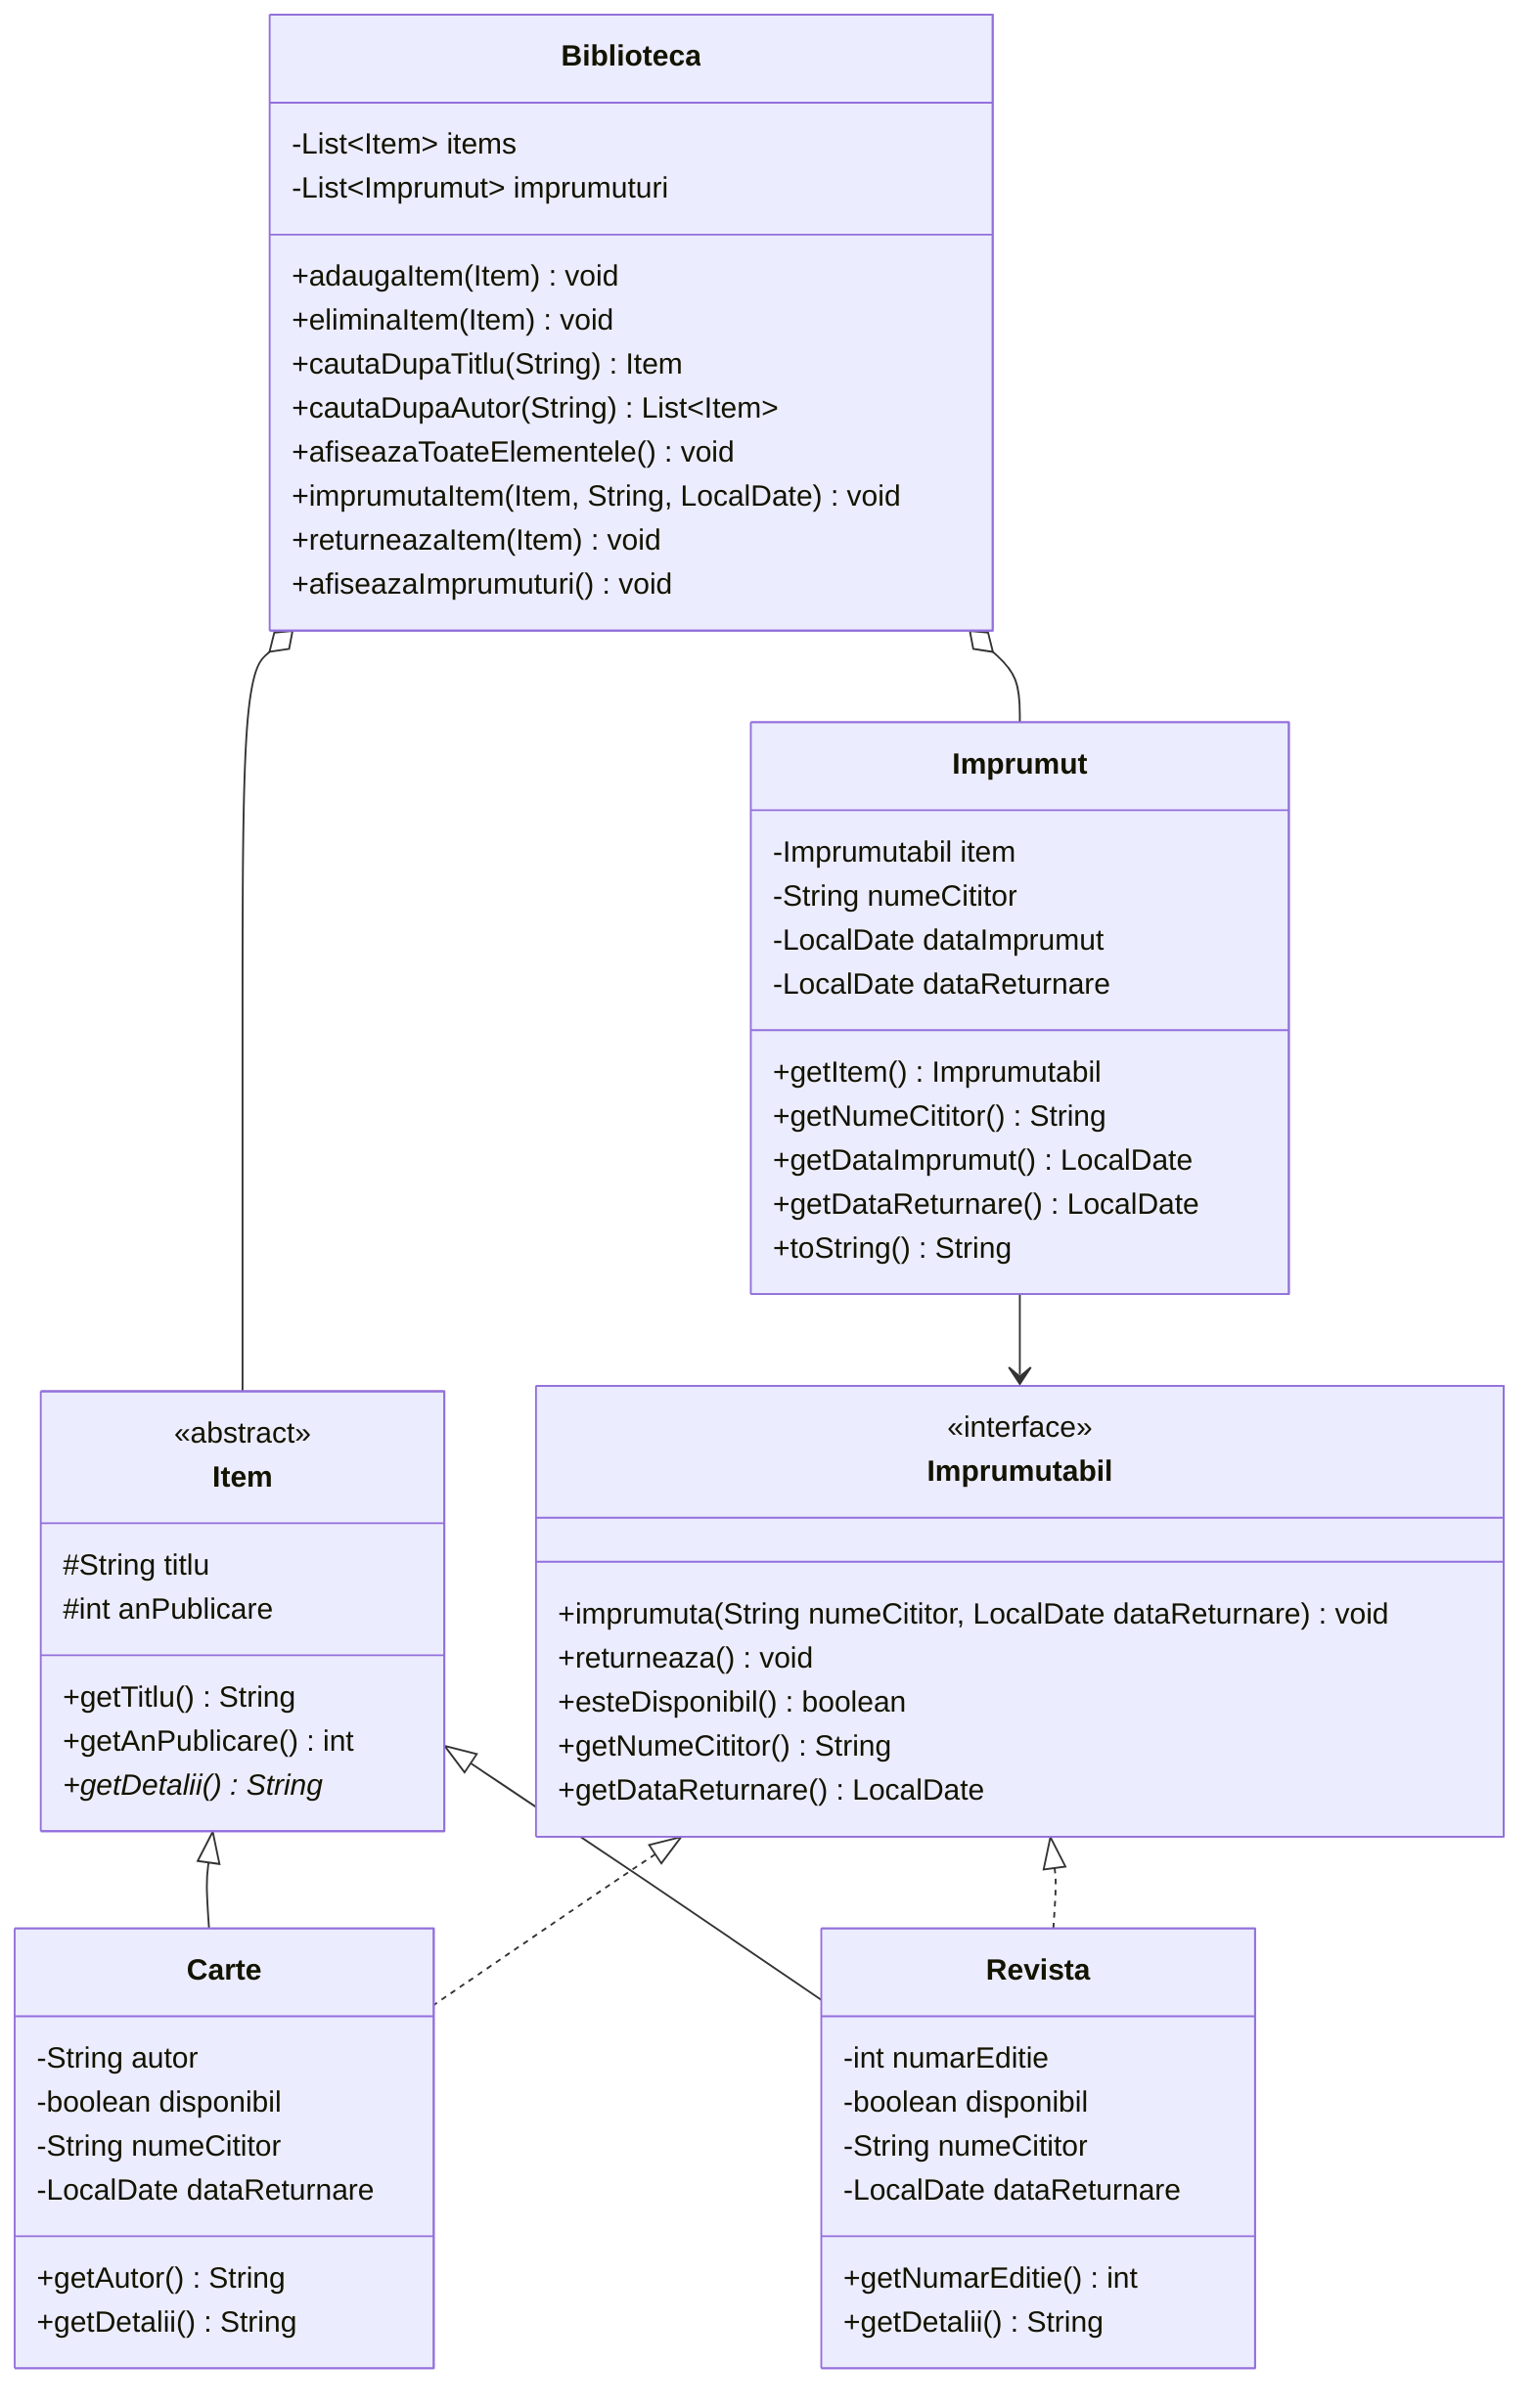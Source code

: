 classDiagram
    class Item {
        <<abstract>>
        #String titlu
        #int anPublicare
        +getTitlu() String
        +getAnPublicare() int
        +getDetalii()* String
    }

    class Imprumutabil {
        <<interface>>
        +imprumuta(String numeCititor, LocalDate dataReturnare) void
        +returneaza() void
        +esteDisponibil() boolean
        +getNumeCititor() String
        +getDataReturnare() LocalDate
    }

    class Carte {
        -String autor
        -boolean disponibil
        -String numeCititor
        -LocalDate dataReturnare
        +getAutor() String
        +getDetalii() String
    }

    class Revista {
        -int numarEditie
        -boolean disponibil
        -String numeCititor
        -LocalDate dataReturnare
        +getNumarEditie() int
        +getDetalii() String
    }

    class Imprumut {
        -Imprumutabil item
        -String numeCititor
        -LocalDate dataImprumut
        -LocalDate dataReturnare
        +getItem() Imprumutabil
        +getNumeCititor() String
        +getDataImprumut() LocalDate
        +getDataReturnare() LocalDate
        +toString() String
    }

    class Biblioteca {
        -List~Item~ items
        -List~Imprumut~ imprumuturi
        +adaugaItem(Item) void
        +eliminaItem(Item) void
        +cautaDupaTitlu(String) Item
        +cautaDupaAutor(String) List~Item~
        +afiseazaToateElementele() void
        +imprumutaItem(Item, String, LocalDate) void
        +returneazaItem(Item) void
        +afiseazaImprumuturi() void
    }

    Item <|-- Carte
    Item <|-- Revista
    Imprumutabil <|.. Carte
    Imprumutabil <|.. Revista
    Biblioteca o-- Item
    Biblioteca o-- Imprumut
    Imprumut --> Imprumutabil